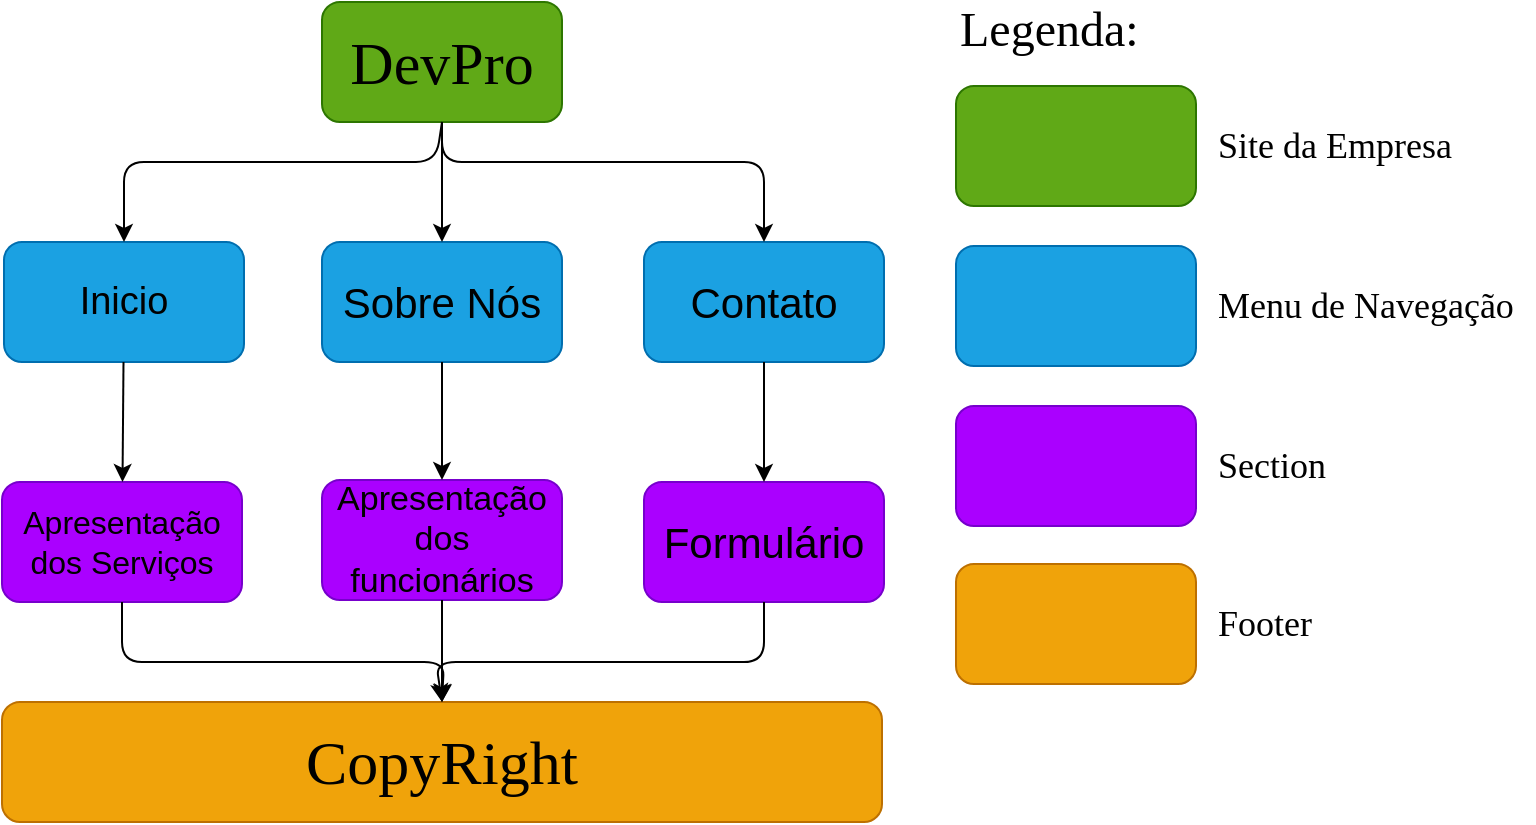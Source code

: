 <mxfile version="12.9.11" type="device"><diagram id="mXV2-D2blUKeSuQ3P4QT" name="Page-1"><mxGraphModel dx="862" dy="386" grid="1" gridSize="10" guides="1" tooltips="1" connect="1" arrows="1" fold="1" page="1" pageScale="1" pageWidth="827" pageHeight="1169" math="0" shadow="0"><root><mxCell id="0"/><mxCell id="1" parent="0"/><mxCell id="xTdScD2ZpeBZVUT7Irxk-1" value="&lt;div&gt;DevPro&lt;/div&gt;" style="rounded=1;whiteSpace=wrap;html=1;fillColor=#60a917;strokeColor=#2D7600;fontFamily=Comic Sans MS;fontSize=30;fontColor=#000000;" parent="1" vertex="1"><mxGeometry x="203" width="120" height="60" as="geometry"/></mxCell><mxCell id="xTdScD2ZpeBZVUT7Irxk-6" value="Sobre Nós" style="rounded=1;whiteSpace=wrap;html=1;fillColor=#1ba1e2;strokeColor=#006EAF;fontSize=21;fontColor=#000000;" parent="1" vertex="1"><mxGeometry x="203" y="120" width="120" height="60" as="geometry"/></mxCell><mxCell id="xTdScD2ZpeBZVUT7Irxk-10" value="&lt;div style=&quot;font-size: 17px&quot;&gt;Apresentação dos funcionários&lt;br&gt;&lt;/div&gt;" style="rounded=1;whiteSpace=wrap;html=1;fillColor=#aa00ff;strokeColor=#7700CC;fontSize=17;fontColor=#000000;" parent="1" vertex="1"><mxGeometry x="203" y="239" width="120" height="60" as="geometry"/></mxCell><mxCell id="xTdScD2ZpeBZVUT7Irxk-4" value="Contato" style="rounded=1;whiteSpace=wrap;html=1;fillColor=#1ba1e2;strokeColor=#006EAF;fontSize=21;fontColor=#000000;" parent="1" vertex="1"><mxGeometry x="364" y="120" width="120" height="60" as="geometry"/></mxCell><mxCell id="xTdScD2ZpeBZVUT7Irxk-12" value="Formulário" style="rounded=1;whiteSpace=wrap;html=1;fillColor=#aa00ff;strokeColor=#7700CC;fontSize=21;fontColor=#000000;" parent="1" vertex="1"><mxGeometry x="364" y="240" width="120" height="60" as="geometry"/></mxCell><mxCell id="xTdScD2ZpeBZVUT7Irxk-2" value="Inicio" style="rounded=1;whiteSpace=wrap;html=1;fillColor=#1ba1e2;strokeColor=#006EAF;fontSize=19;fontColor=#000000;" parent="1" vertex="1"><mxGeometry x="44" y="120" width="120" height="60" as="geometry"/></mxCell><mxCell id="xTdScD2ZpeBZVUT7Irxk-8" value="Apresentação dos Serviços" style="rounded=1;whiteSpace=wrap;html=1;fillColor=#aa00ff;strokeColor=#7700CC;fontSize=16;fontColor=#000000;" parent="1" vertex="1"><mxGeometry x="43" y="240" width="120" height="60" as="geometry"/></mxCell><mxCell id="xTdScD2ZpeBZVUT7Irxk-26" value="" style="endArrow=classic;html=1;" parent="1" source="xTdScD2ZpeBZVUT7Irxk-2" target="xTdScD2ZpeBZVUT7Irxk-8" edge="1"><mxGeometry width="50" height="50" relative="1" as="geometry"><mxPoint x="102" y="170" as="sourcePoint"/><mxPoint x="100" y="250" as="targetPoint"/></mxGeometry></mxCell><mxCell id="xTdScD2ZpeBZVUT7Irxk-27" value="" style="endArrow=classic;html=1;exitX=0.5;exitY=1;exitDx=0;exitDy=0;entryX=0.5;entryY=0;entryDx=0;entryDy=0;" parent="1" source="xTdScD2ZpeBZVUT7Irxk-6" target="xTdScD2ZpeBZVUT7Irxk-10" edge="1"><mxGeometry width="50" height="50" relative="1" as="geometry"><mxPoint x="250" y="269" as="sourcePoint"/><mxPoint x="300" y="219" as="targetPoint"/></mxGeometry></mxCell><mxCell id="xTdScD2ZpeBZVUT7Irxk-28" value="" style="endArrow=classic;html=1;" parent="1" source="xTdScD2ZpeBZVUT7Irxk-4" target="xTdScD2ZpeBZVUT7Irxk-12" edge="1"><mxGeometry width="50" height="50" relative="1" as="geometry"><mxPoint x="420" y="179" as="sourcePoint"/><mxPoint x="420" y="239" as="targetPoint"/></mxGeometry></mxCell><mxCell id="xTdScD2ZpeBZVUT7Irxk-32" value="CopyRight" style="rounded=1;whiteSpace=wrap;html=1;labelBackgroundColor=none;fontFamily=Comic Sans MS;fontSize=31;fillColor=#f0a30a;strokeColor=#BD7000;fontColor=#000000;" parent="1" vertex="1"><mxGeometry x="43" y="350" width="440" height="60" as="geometry"/></mxCell><mxCell id="xTdScD2ZpeBZVUT7Irxk-34" value="" style="endArrow=classic;html=1;fontFamily=Comic Sans MS;fontSize=31;exitX=0.5;exitY=1;exitDx=0;exitDy=0;entryX=0.5;entryY=0;entryDx=0;entryDy=0;" parent="1" source="xTdScD2ZpeBZVUT7Irxk-10" target="xTdScD2ZpeBZVUT7Irxk-32" edge="1"><mxGeometry width="50" height="50" relative="1" as="geometry"><mxPoint x="250" y="410" as="sourcePoint"/><mxPoint x="300" y="360" as="targetPoint"/></mxGeometry></mxCell><mxCell id="xTdScD2ZpeBZVUT7Irxk-45" value="Legenda:" style="text;html=1;strokeColor=none;fillColor=none;align=left;verticalAlign=middle;whiteSpace=wrap;rounded=0;labelBackgroundColor=none;fontFamily=Comic Sans MS;fontSize=24;" parent="1" vertex="1"><mxGeometry x="520" y="4" width="120" height="20" as="geometry"/></mxCell><mxCell id="xTdScD2ZpeBZVUT7Irxk-46" value="" style="rounded=1;whiteSpace=wrap;html=1;labelBackgroundColor=none;fontFamily=Comic Sans MS;fontSize=12;align=left;fillColor=#60a917;strokeColor=#2D7600;fontColor=#ffffff;" parent="1" vertex="1"><mxGeometry x="520" y="42" width="120" height="60" as="geometry"/></mxCell><mxCell id="xTdScD2ZpeBZVUT7Irxk-47" value="" style="rounded=1;whiteSpace=wrap;html=1;labelBackgroundColor=none;fontFamily=Comic Sans MS;fontSize=12;align=left;fillColor=#1ba1e2;strokeColor=#006EAF;fontColor=#ffffff;" parent="1" vertex="1"><mxGeometry x="520" y="122" width="120" height="60" as="geometry"/></mxCell><mxCell id="xTdScD2ZpeBZVUT7Irxk-48" value="" style="rounded=1;whiteSpace=wrap;html=1;labelBackgroundColor=none;fontFamily=Comic Sans MS;fontSize=12;align=left;fillColor=#aa00ff;strokeColor=#7700CC;fontColor=#ffffff;" parent="1" vertex="1"><mxGeometry x="520" y="202" width="120" height="60" as="geometry"/></mxCell><mxCell id="xTdScD2ZpeBZVUT7Irxk-49" value="" style="rounded=1;whiteSpace=wrap;html=1;labelBackgroundColor=none;fontFamily=Comic Sans MS;fontSize=12;align=left;fillColor=#f0a30a;strokeColor=#BD7000;fontColor=#ffffff;" parent="1" vertex="1"><mxGeometry x="520" y="281" width="120" height="60" as="geometry"/></mxCell><mxCell id="xTdScD2ZpeBZVUT7Irxk-50" value="Site da Empresa" style="text;html=1;strokeColor=none;fillColor=none;align=left;verticalAlign=middle;whiteSpace=wrap;rounded=0;labelBackgroundColor=none;fontFamily=Comic Sans MS;fontSize=18;" parent="1" vertex="1"><mxGeometry x="649" y="42" width="160" height="60" as="geometry"/></mxCell><mxCell id="xTdScD2ZpeBZVUT7Irxk-51" value="Menu de Navegação" style="text;html=1;strokeColor=none;fillColor=none;align=left;verticalAlign=middle;whiteSpace=wrap;rounded=0;labelBackgroundColor=none;fontFamily=Comic Sans MS;fontSize=18;" parent="1" vertex="1"><mxGeometry x="649" y="122" width="160" height="60" as="geometry"/></mxCell><mxCell id="xTdScD2ZpeBZVUT7Irxk-52" value="Section" style="text;html=1;strokeColor=none;fillColor=none;align=left;verticalAlign=middle;whiteSpace=wrap;rounded=0;labelBackgroundColor=none;fontFamily=Comic Sans MS;fontSize=18;" parent="1" vertex="1"><mxGeometry x="649" y="202" width="160" height="60" as="geometry"/></mxCell><mxCell id="xTdScD2ZpeBZVUT7Irxk-53" value="Footer" style="text;html=1;strokeColor=none;fillColor=none;align=left;verticalAlign=middle;whiteSpace=wrap;rounded=0;labelBackgroundColor=none;fontFamily=Comic Sans MS;fontSize=18;" parent="1" vertex="1"><mxGeometry x="649" y="281" width="160" height="60" as="geometry"/></mxCell><mxCell id="90EfOjDlbY0qiMSVRHKH-3" value="" style="endArrow=classic;html=1;exitX=0.5;exitY=1;exitDx=0;exitDy=0;entryX=0.5;entryY=0;entryDx=0;entryDy=0;" edge="1" parent="1" source="xTdScD2ZpeBZVUT7Irxk-8" target="xTdScD2ZpeBZVUT7Irxk-32"><mxGeometry width="50" height="50" relative="1" as="geometry"><mxPoint x="390" y="360" as="sourcePoint"/><mxPoint x="440" y="310" as="targetPoint"/><Array as="points"><mxPoint x="103" y="330"/><mxPoint x="264" y="330"/></Array></mxGeometry></mxCell><mxCell id="90EfOjDlbY0qiMSVRHKH-4" value="" style="endArrow=classic;html=1;exitX=0.5;exitY=1;exitDx=0;exitDy=0;entryX=0.5;entryY=0;entryDx=0;entryDy=0;" edge="1" parent="1" source="xTdScD2ZpeBZVUT7Irxk-1" target="xTdScD2ZpeBZVUT7Irxk-4"><mxGeometry width="50" height="50" relative="1" as="geometry"><mxPoint x="380" y="60" as="sourcePoint"/><mxPoint x="440" y="120" as="targetPoint"/><Array as="points"><mxPoint x="263" y="80"/><mxPoint x="424" y="80"/></Array></mxGeometry></mxCell><mxCell id="90EfOjDlbY0qiMSVRHKH-5" value="" style="endArrow=classic;html=1;exitX=0.5;exitY=1;exitDx=0;exitDy=0;entryX=0.5;entryY=0;entryDx=0;entryDy=0;" edge="1" parent="1" source="xTdScD2ZpeBZVUT7Irxk-1" target="xTdScD2ZpeBZVUT7Irxk-6"><mxGeometry width="50" height="50" relative="1" as="geometry"><mxPoint x="390" y="170" as="sourcePoint"/><mxPoint x="440" y="120" as="targetPoint"/></mxGeometry></mxCell><mxCell id="90EfOjDlbY0qiMSVRHKH-6" value="" style="endArrow=classic;html=1;exitX=0.5;exitY=1;exitDx=0;exitDy=0;entryX=0.5;entryY=0;entryDx=0;entryDy=0;" edge="1" parent="1" source="xTdScD2ZpeBZVUT7Irxk-1" target="xTdScD2ZpeBZVUT7Irxk-2"><mxGeometry width="50" height="50" relative="1" as="geometry"><mxPoint x="390" y="170" as="sourcePoint"/><mxPoint x="440" y="120" as="targetPoint"/><Array as="points"><mxPoint x="260" y="80"/><mxPoint x="180" y="80"/><mxPoint x="104" y="80"/></Array></mxGeometry></mxCell><mxCell id="90EfOjDlbY0qiMSVRHKH-7" value="" style="endArrow=classic;html=1;exitX=0.5;exitY=1;exitDx=0;exitDy=0;entryX=0.5;entryY=0;entryDx=0;entryDy=0;" edge="1" parent="1" source="xTdScD2ZpeBZVUT7Irxk-12" target="xTdScD2ZpeBZVUT7Irxk-32"><mxGeometry width="50" height="50" relative="1" as="geometry"><mxPoint x="530" y="470" as="sourcePoint"/><mxPoint x="580" y="420" as="targetPoint"/><Array as="points"><mxPoint x="424" y="330"/><mxPoint x="260" y="330"/></Array></mxGeometry></mxCell></root></mxGraphModel></diagram></mxfile>